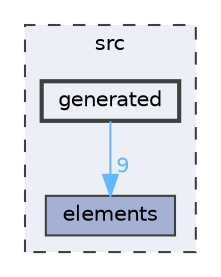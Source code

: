 digraph "src/generated"
{
 // INTERACTIVE_SVG=YES
 // LATEX_PDF_SIZE
  bgcolor="transparent";
  edge [fontname=Helvetica,fontsize=10,labelfontname=Helvetica,labelfontsize=10];
  node [fontname=Helvetica,fontsize=10,shape=box,height=0.2,width=0.4];
  compound=true
  subgraph clusterdir_68267d1309a1af8e8297ef4c3efbcdba {
    graph [ bgcolor="#edeff6", pencolor="grey25", label="src", fontname=Helvetica,fontsize=10 style="filled,dashed", URL="dir_68267d1309a1af8e8297ef4c3efbcdba.html",tooltip=""]
  dir_b2470cdf236b10787c6012057be7848d [label="elements", fillcolor="#a4b1d4", color="grey25", style="filled", URL="dir_b2470cdf236b10787c6012057be7848d.html",tooltip=""];
  dir_c6b3506109318da869165b36926fcb30 [label="generated", fillcolor="#edeff6", color="grey25", style="filled,bold", URL="dir_c6b3506109318da869165b36926fcb30.html",tooltip=""];
  }
  dir_c6b3506109318da869165b36926fcb30->dir_b2470cdf236b10787c6012057be7848d [headlabel="9", labeldistance=1.5 headhref="dir_000014_000006.html" color="steelblue1" fontcolor="steelblue1"];
}
